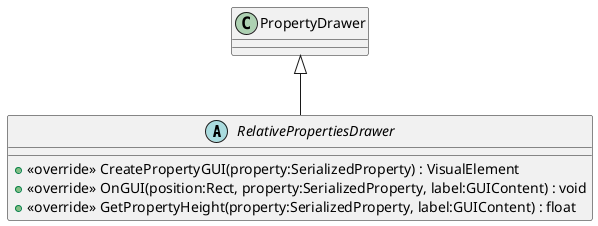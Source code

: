 @startuml
abstract class RelativePropertiesDrawer {
    + <<override>> CreatePropertyGUI(property:SerializedProperty) : VisualElement
    + <<override>> OnGUI(position:Rect, property:SerializedProperty, label:GUIContent) : void
    + <<override>> GetPropertyHeight(property:SerializedProperty, label:GUIContent) : float
}
PropertyDrawer <|-- RelativePropertiesDrawer
@enduml
